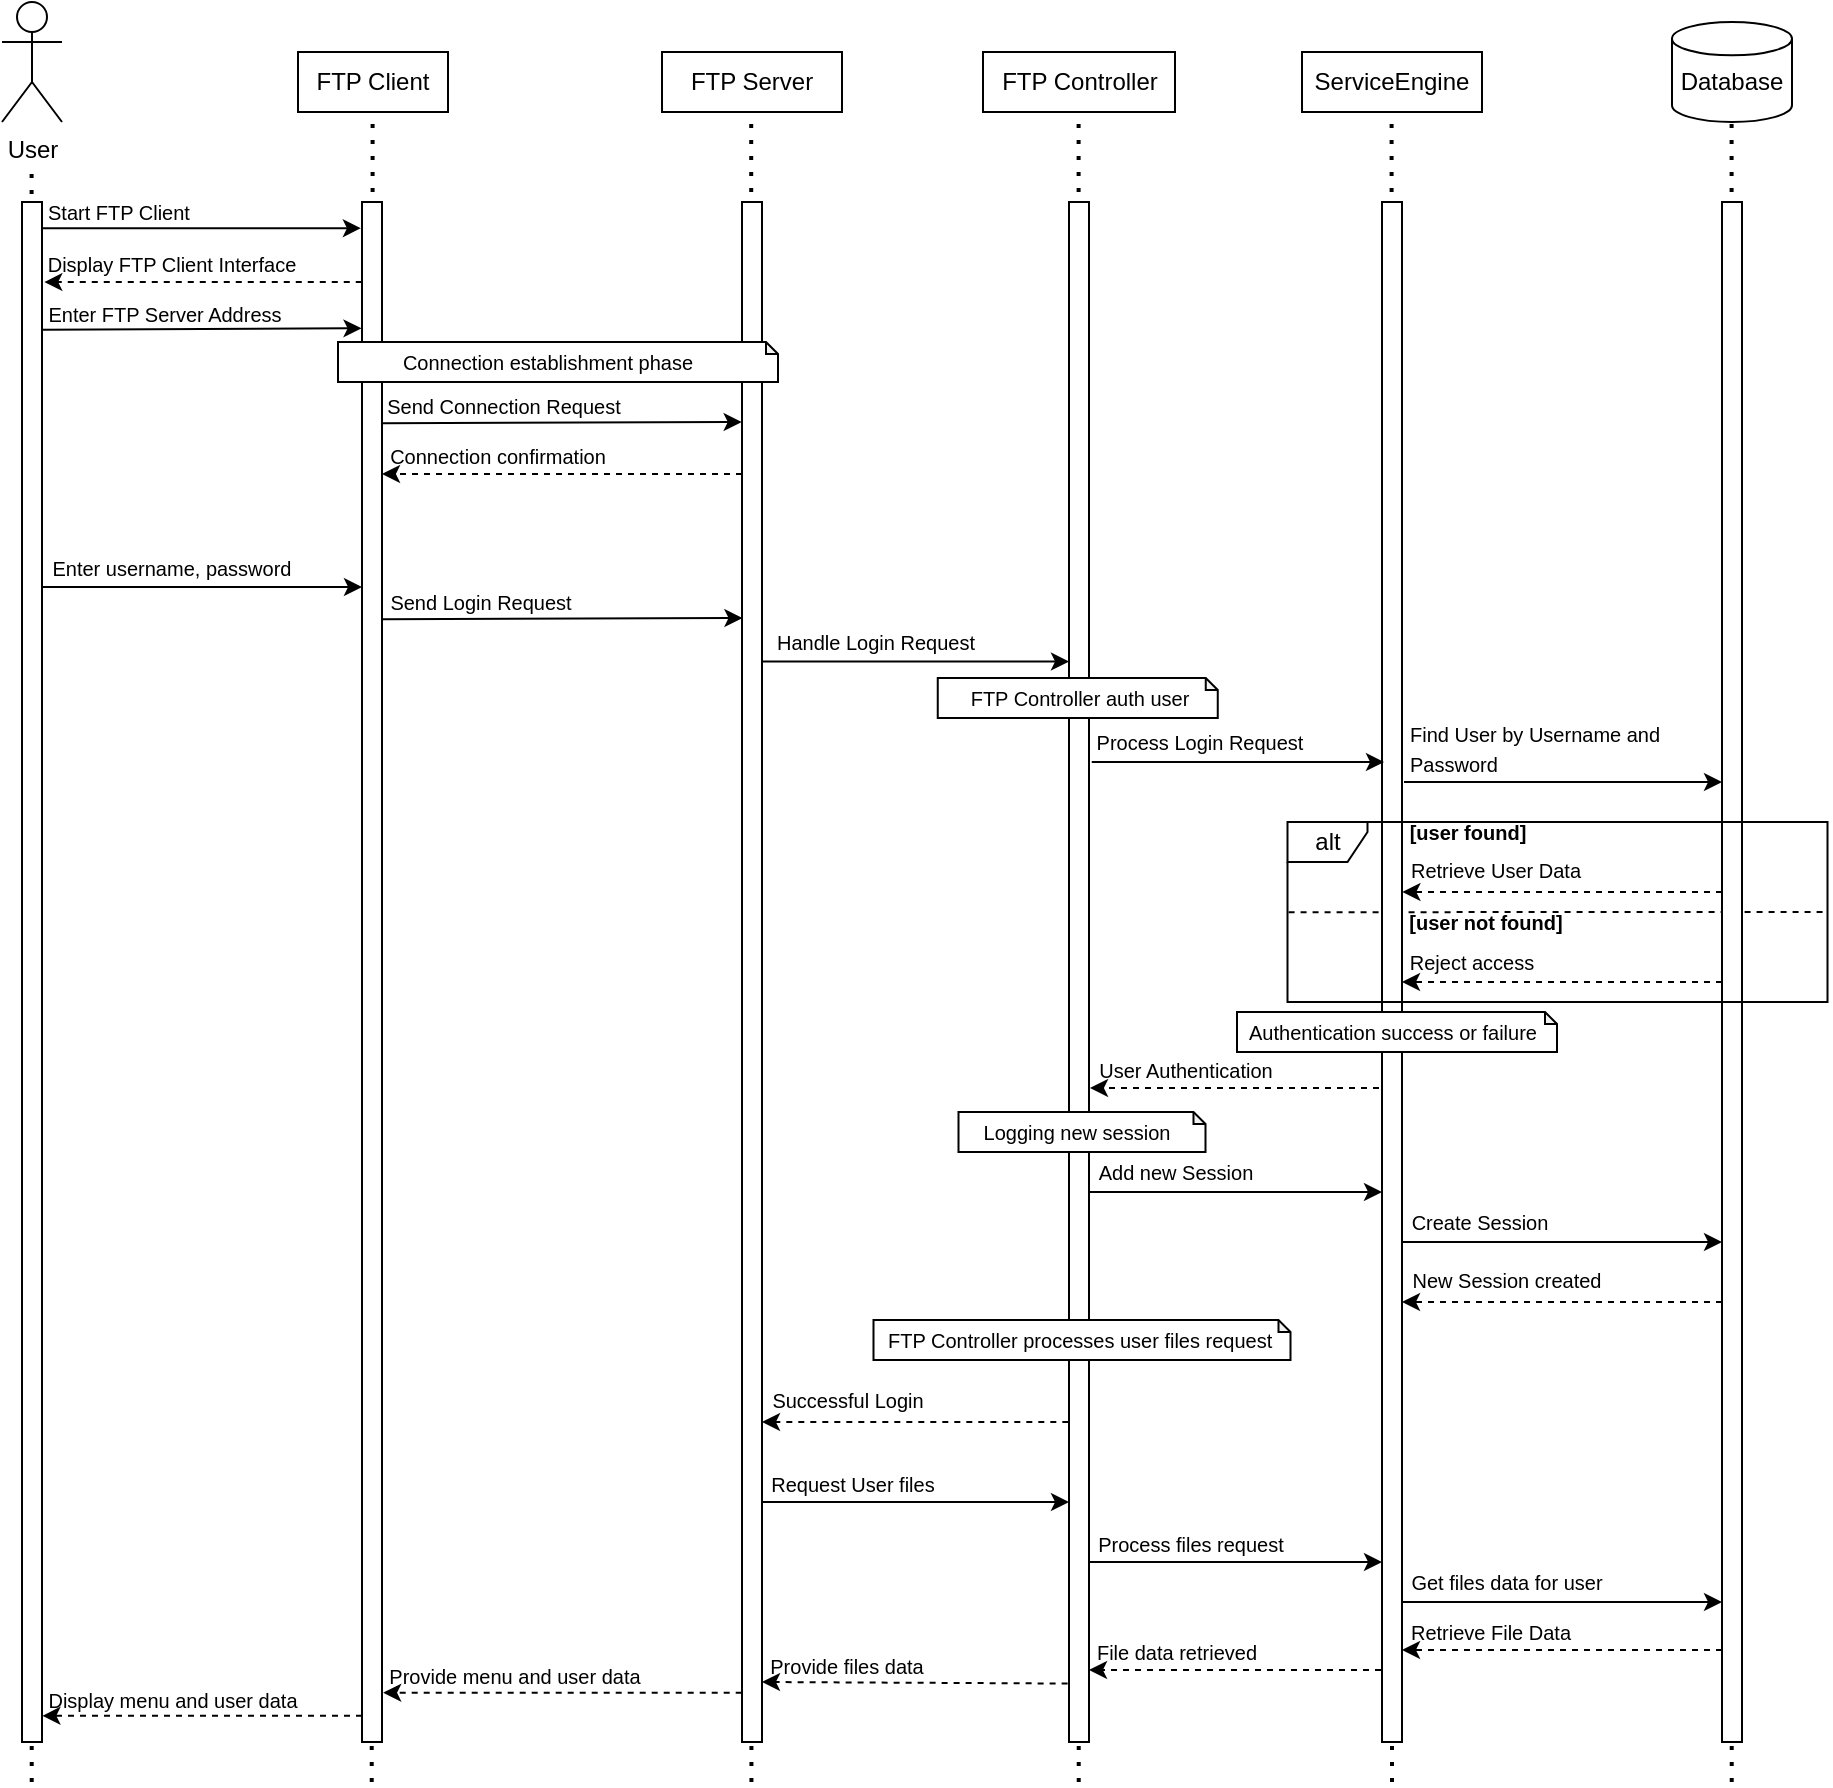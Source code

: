 <mxfile version="24.8.4">
  <diagram name="Сторінка-1" id="EHOrJvjLMRzK50lmoaZ_">
    <mxGraphModel dx="2046" dy="1054" grid="1" gridSize="10" guides="1" tooltips="1" connect="1" arrows="1" fold="1" page="1" pageScale="1" pageWidth="1169" pageHeight="1654" math="0" shadow="0">
      <root>
        <mxCell id="0" />
        <mxCell id="1" parent="0" />
        <mxCell id="_hDlO5acoqLrmTqEBLsP-71" value="" style="endArrow=none;dashed=1;html=1;dashPattern=1 3;strokeWidth=2;rounded=0;" parent="1" edge="1">
          <mxGeometry width="50" height="50" relative="1" as="geometry">
            <mxPoint x="234.8" y="120" as="sourcePoint" />
            <mxPoint x="234.8" y="80" as="targetPoint" />
          </mxGeometry>
        </mxCell>
        <mxCell id="5lGT_C94pFLsxoCqDlY4-63" value="" style="endArrow=none;dashed=1;html=1;rounded=0;entryX=1;entryY=0.5;entryDx=0;entryDy=0;entryPerimeter=0;exitX=0.002;exitY=0.501;exitDx=0;exitDy=0;exitPerimeter=0;" parent="1" source="5lGT_C94pFLsxoCqDlY4-61" target="5lGT_C94pFLsxoCqDlY4-61" edge="1">
          <mxGeometry width="50" height="50" relative="1" as="geometry">
            <mxPoint x="970" y="610" as="sourcePoint" />
            <mxPoint x="1020" y="560" as="targetPoint" />
          </mxGeometry>
        </mxCell>
        <mxCell id="5lGT_C94pFLsxoCqDlY4-1" value="User" style="shape=umlActor;verticalLabelPosition=bottom;verticalAlign=top;html=1;outlineConnect=0;" parent="1" vertex="1">
          <mxGeometry x="220" width="30" height="60" as="geometry" />
        </mxCell>
        <mxCell id="5lGT_C94pFLsxoCqDlY4-2" value="" style="rounded=0;whiteSpace=wrap;html=1;" parent="1" vertex="1">
          <mxGeometry x="400" y="100" width="10" height="770" as="geometry" />
        </mxCell>
        <mxCell id="5lGT_C94pFLsxoCqDlY4-3" value="" style="endArrow=none;dashed=1;html=1;dashPattern=1 3;strokeWidth=2;rounded=0;" parent="1" edge="1">
          <mxGeometry width="50" height="50" relative="1" as="geometry">
            <mxPoint x="404.86" y="890" as="sourcePoint" />
            <mxPoint x="404.86" y="870" as="targetPoint" />
          </mxGeometry>
        </mxCell>
        <mxCell id="5lGT_C94pFLsxoCqDlY4-4" value="" style="endArrow=none;dashed=1;html=1;dashPattern=1 3;strokeWidth=2;rounded=0;" parent="1" edge="1">
          <mxGeometry width="50" height="50" relative="1" as="geometry">
            <mxPoint x="405.3" y="95" as="sourcePoint" />
            <mxPoint x="405.3" y="55" as="targetPoint" />
          </mxGeometry>
        </mxCell>
        <mxCell id="5lGT_C94pFLsxoCqDlY4-5" value="" style="rounded=0;whiteSpace=wrap;html=1;" parent="1" vertex="1">
          <mxGeometry x="590" y="100" width="10" height="770" as="geometry" />
        </mxCell>
        <mxCell id="5lGT_C94pFLsxoCqDlY4-6" value="" style="endArrow=none;dashed=1;html=1;dashPattern=1 3;strokeWidth=2;rounded=0;" parent="1" edge="1">
          <mxGeometry width="50" height="50" relative="1" as="geometry">
            <mxPoint x="594.72" y="890" as="sourcePoint" />
            <mxPoint x="594.72" y="870" as="targetPoint" />
          </mxGeometry>
        </mxCell>
        <mxCell id="5lGT_C94pFLsxoCqDlY4-7" value="" style="endArrow=none;dashed=1;html=1;dashPattern=1 3;strokeWidth=2;rounded=0;" parent="1" edge="1">
          <mxGeometry width="50" height="50" relative="1" as="geometry">
            <mxPoint x="594.6" y="95" as="sourcePoint" />
            <mxPoint x="594.6" y="55" as="targetPoint" />
          </mxGeometry>
        </mxCell>
        <mxCell id="5lGT_C94pFLsxoCqDlY4-29" value="" style="rounded=0;whiteSpace=wrap;html=1;" parent="1" vertex="1">
          <mxGeometry x="1080" y="100" width="10" height="770" as="geometry" />
        </mxCell>
        <mxCell id="5lGT_C94pFLsxoCqDlY4-30" value="" style="endArrow=none;dashed=1;html=1;dashPattern=1 3;strokeWidth=2;rounded=0;" parent="1" edge="1">
          <mxGeometry width="50" height="50" relative="1" as="geometry">
            <mxPoint x="1084.86" y="890" as="sourcePoint" />
            <mxPoint x="1084.86" y="870" as="targetPoint" />
          </mxGeometry>
        </mxCell>
        <mxCell id="5lGT_C94pFLsxoCqDlY4-32" value="" style="rounded=0;whiteSpace=wrap;html=1;" parent="1" vertex="1">
          <mxGeometry x="910" y="100" width="10" height="770" as="geometry" />
        </mxCell>
        <mxCell id="5lGT_C94pFLsxoCqDlY4-33" value="" style="endArrow=none;dashed=1;html=1;dashPattern=1 3;strokeWidth=2;rounded=0;" parent="1" edge="1">
          <mxGeometry width="50" height="50" relative="1" as="geometry">
            <mxPoint x="915" y="890" as="sourcePoint" />
            <mxPoint x="915" y="870" as="targetPoint" />
          </mxGeometry>
        </mxCell>
        <mxCell id="5lGT_C94pFLsxoCqDlY4-34" value="" style="endArrow=none;dashed=1;html=1;dashPattern=1 3;strokeWidth=2;rounded=0;" parent="1" edge="1">
          <mxGeometry width="50" height="50" relative="1" as="geometry">
            <mxPoint x="1084.8" y="95" as="sourcePoint" />
            <mxPoint x="1084.8" y="55" as="targetPoint" />
          </mxGeometry>
        </mxCell>
        <mxCell id="5lGT_C94pFLsxoCqDlY4-35" value="" style="rounded=0;whiteSpace=wrap;html=1;" parent="1" vertex="1">
          <mxGeometry x="753.5" y="100" width="10" height="770" as="geometry" />
        </mxCell>
        <mxCell id="5lGT_C94pFLsxoCqDlY4-36" value="" style="endArrow=none;dashed=1;html=1;dashPattern=1 3;strokeWidth=2;rounded=0;" parent="1" edge="1">
          <mxGeometry width="50" height="50" relative="1" as="geometry">
            <mxPoint x="758.36" y="890" as="sourcePoint" />
            <mxPoint x="758.36" y="870" as="targetPoint" />
          </mxGeometry>
        </mxCell>
        <mxCell id="5lGT_C94pFLsxoCqDlY4-37" value="" style="endArrow=none;dashed=1;html=1;dashPattern=1 3;strokeWidth=2;rounded=0;" parent="1" edge="1">
          <mxGeometry width="50" height="50" relative="1" as="geometry">
            <mxPoint x="914.8" y="95" as="sourcePoint" />
            <mxPoint x="914.8" y="55" as="targetPoint" />
          </mxGeometry>
        </mxCell>
        <mxCell id="5lGT_C94pFLsxoCqDlY4-38" value="FTP Server" style="text;html=1;align=center;verticalAlign=middle;whiteSpace=wrap;rounded=0;strokeColor=default;" parent="1" vertex="1">
          <mxGeometry x="550" y="25" width="90" height="30" as="geometry" />
        </mxCell>
        <mxCell id="5lGT_C94pFLsxoCqDlY4-40" value="" style="endArrow=classic;html=1;rounded=0;entryX=0;entryY=0.014;entryDx=0;entryDy=0;entryPerimeter=0;exitX=1.016;exitY=0.015;exitDx=0;exitDy=0;exitPerimeter=0;" parent="1" edge="1">
          <mxGeometry width="50" height="50" relative="1" as="geometry">
            <mxPoint x="410.0" y="210.6" as="sourcePoint" />
            <mxPoint x="589.84" y="210" as="targetPoint" />
          </mxGeometry>
        </mxCell>
        <mxCell id="5lGT_C94pFLsxoCqDlY4-41" value="&lt;span style=&quot;font-size: 10px;&quot;&gt;Send Connection Request&lt;/span&gt;" style="text;html=1;align=center;verticalAlign=middle;whiteSpace=wrap;rounded=0;" parent="1" vertex="1">
          <mxGeometry x="406" y="192" width="130" height="20" as="geometry" />
        </mxCell>
        <mxCell id="5lGT_C94pFLsxoCqDlY4-44" value="" style="endArrow=classic;html=1;rounded=0;entryX=0;entryY=0.097;entryDx=0;entryDy=0;entryPerimeter=0;exitX=0.978;exitY=0.098;exitDx=0;exitDy=0;exitPerimeter=0;" parent="1" edge="1">
          <mxGeometry width="50" height="50" relative="1" as="geometry">
            <mxPoint x="410" y="308.6" as="sourcePoint" />
            <mxPoint x="590.22" y="308.0" as="targetPoint" />
          </mxGeometry>
        </mxCell>
        <mxCell id="5lGT_C94pFLsxoCqDlY4-45" value="&lt;span style=&quot;font-size: 10px;&quot;&gt;Send Login Request&lt;/span&gt;" style="text;html=1;align=center;verticalAlign=middle;whiteSpace=wrap;rounded=0;" parent="1" vertex="1">
          <mxGeometry x="397" y="295" width="125" height="10" as="geometry" />
        </mxCell>
        <mxCell id="5lGT_C94pFLsxoCqDlY4-46" value="" style="endArrow=classic;html=1;rounded=0;entryX=1.058;entryY=0.968;entryDx=0;entryDy=0;entryPerimeter=0;exitX=-0.015;exitY=0.968;exitDx=0;exitDy=0;exitPerimeter=0;dashed=1;" parent="1" source="5lGT_C94pFLsxoCqDlY4-5" target="5lGT_C94pFLsxoCqDlY4-2" edge="1">
          <mxGeometry width="50" height="50" relative="1" as="geometry">
            <mxPoint x="590" y="770" as="sourcePoint" />
            <mxPoint x="650" y="820" as="targetPoint" />
          </mxGeometry>
        </mxCell>
        <mxCell id="5lGT_C94pFLsxoCqDlY4-47" value="&lt;font style=&quot;font-size: 10px;&quot;&gt;Provide menu and user data&lt;/font&gt;" style="text;html=1;align=center;verticalAlign=middle;whiteSpace=wrap;rounded=0;" parent="1" vertex="1">
          <mxGeometry x="403" y="822" width="147" height="30" as="geometry" />
        </mxCell>
        <mxCell id="5lGT_C94pFLsxoCqDlY4-48" value="" style="endArrow=none;dashed=1;html=1;dashPattern=1 3;strokeWidth=2;rounded=0;" parent="1" edge="1">
          <mxGeometry width="50" height="50" relative="1" as="geometry">
            <mxPoint x="758.3" y="95" as="sourcePoint" />
            <mxPoint x="758.3" y="55" as="targetPoint" />
          </mxGeometry>
        </mxCell>
        <mxCell id="5lGT_C94pFLsxoCqDlY4-49" value="FTP Controller" style="text;html=1;align=center;verticalAlign=middle;whiteSpace=wrap;rounded=0;strokeColor=default;" parent="1" vertex="1">
          <mxGeometry x="710.5" y="25" width="96" height="30" as="geometry" />
        </mxCell>
        <mxCell id="5lGT_C94pFLsxoCqDlY4-50" value="" style="endArrow=classic;html=1;rounded=0;entryX=-0.005;entryY=0.133;entryDx=0;entryDy=0;entryPerimeter=0;exitX=1.026;exitY=0.133;exitDx=0;exitDy=0;exitPerimeter=0;" parent="1" edge="1">
          <mxGeometry width="50" height="50" relative="1" as="geometry">
            <mxPoint x="600.5" y="329.76" as="sourcePoint" />
            <mxPoint x="753.5" y="329.76" as="targetPoint" />
          </mxGeometry>
        </mxCell>
        <mxCell id="5lGT_C94pFLsxoCqDlY4-51" value="&lt;font style=&quot;font-size: 10px;&quot;&gt;Handle Login Request&lt;/font&gt;" style="text;html=1;align=center;verticalAlign=middle;whiteSpace=wrap;rounded=0;" parent="1" vertex="1">
          <mxGeometry x="597" y="305" width="120" height="30" as="geometry" />
        </mxCell>
        <mxCell id="5lGT_C94pFLsxoCqDlY4-52" value="" style="endArrow=classic;html=1;rounded=0;entryX=1.033;entryY=0.799;entryDx=0;entryDy=0;entryPerimeter=0;exitX=-0.001;exitY=0.799;exitDx=0;exitDy=0;exitPerimeter=0;dashed=1;" parent="1" edge="1">
          <mxGeometry width="50" height="50" relative="1" as="geometry">
            <mxPoint x="753.16" y="710.0" as="sourcePoint" />
            <mxPoint x="600.0" y="710.0" as="targetPoint" />
          </mxGeometry>
        </mxCell>
        <mxCell id="5lGT_C94pFLsxoCqDlY4-53" value="" style="endArrow=classic;html=1;rounded=0;entryX=-0.034;entryY=0.866;entryDx=0;entryDy=0;entryPerimeter=0;exitX=-0.001;exitY=0.799;exitDx=0;exitDy=0;exitPerimeter=0;" parent="1" edge="1">
          <mxGeometry width="50" height="50" relative="1" as="geometry">
            <mxPoint x="600.5" y="750" as="sourcePoint" />
            <mxPoint x="753.5" y="750" as="targetPoint" />
          </mxGeometry>
        </mxCell>
        <mxCell id="5lGT_C94pFLsxoCqDlY4-54" value="" style="endArrow=classic;html=1;rounded=0;entryX=1.021;entryY=0.951;entryDx=0;entryDy=0;entryPerimeter=0;exitX=-0.048;exitY=0.952;exitDx=0;exitDy=0;exitPerimeter=0;dashed=1;" parent="1" edge="1">
          <mxGeometry width="50" height="50" relative="1" as="geometry">
            <mxPoint x="752.81" y="840.77" as="sourcePoint" />
            <mxPoint x="600" y="840" as="targetPoint" />
          </mxGeometry>
        </mxCell>
        <mxCell id="5lGT_C94pFLsxoCqDlY4-55" value="&lt;span style=&quot;font-size: 10px;&quot;&gt;Successful Login&lt;/span&gt;" style="text;html=1;align=center;verticalAlign=middle;whiteSpace=wrap;rounded=0;" parent="1" vertex="1">
          <mxGeometry x="577.5" y="684" width="130" height="30" as="geometry" />
        </mxCell>
        <mxCell id="5lGT_C94pFLsxoCqDlY4-56" value="&lt;font style=&quot;font-size: 10px;&quot;&gt;Request User files&lt;/font&gt;" style="text;html=1;align=center;verticalAlign=middle;whiteSpace=wrap;rounded=0;" parent="1" vertex="1">
          <mxGeometry x="574" y="726" width="143" height="30" as="geometry" />
        </mxCell>
        <mxCell id="5lGT_C94pFLsxoCqDlY4-57" value="&lt;font style=&quot;font-size: 10px;&quot;&gt;Provide files data&lt;/font&gt;" style="text;html=1;align=center;verticalAlign=middle;whiteSpace=wrap;rounded=0;" parent="1" vertex="1">
          <mxGeometry x="583" y="817" width="119" height="30" as="geometry" />
        </mxCell>
        <mxCell id="5lGT_C94pFLsxoCqDlY4-58" value="ServiceEngine" style="text;html=1;align=center;verticalAlign=middle;whiteSpace=wrap;rounded=0;strokeColor=default;" parent="1" vertex="1">
          <mxGeometry x="870" y="25" width="90" height="30" as="geometry" />
        </mxCell>
        <mxCell id="5lGT_C94pFLsxoCqDlY4-59" value="" style="endArrow=classic;html=1;rounded=0;exitX=1.026;exitY=0.133;exitDx=0;exitDy=0;exitPerimeter=0;" parent="1" edge="1">
          <mxGeometry width="50" height="50" relative="1" as="geometry">
            <mxPoint x="764.87" y="380" as="sourcePoint" />
            <mxPoint x="911" y="380" as="targetPoint" />
          </mxGeometry>
        </mxCell>
        <mxCell id="5lGT_C94pFLsxoCqDlY4-60" value="&lt;font style=&quot;font-size: 10px;&quot;&gt;Process Login Request&lt;/font&gt;" style="text;html=1;align=center;verticalAlign=middle;whiteSpace=wrap;rounded=0;" parent="1" vertex="1">
          <mxGeometry x="749" y="355" width="140" height="30" as="geometry" />
        </mxCell>
        <mxCell id="5lGT_C94pFLsxoCqDlY4-61" value="alt" style="shape=umlFrame;whiteSpace=wrap;html=1;pointerEvents=0;fillColor=none;width=40;height=20;" parent="1" vertex="1">
          <mxGeometry x="862.75" y="410" width="270" height="90" as="geometry" />
        </mxCell>
        <mxCell id="5lGT_C94pFLsxoCqDlY4-64" value="" style="endArrow=classic;html=1;rounded=0;exitX=-0.019;exitY=0.367;exitDx=0;exitDy=0;exitPerimeter=0;dashed=1;" parent="1" edge="1">
          <mxGeometry width="50" height="50" relative="1" as="geometry">
            <mxPoint x="1080" y="445" as="sourcePoint" />
            <mxPoint x="920.19" y="445" as="targetPoint" />
          </mxGeometry>
        </mxCell>
        <mxCell id="5lGT_C94pFLsxoCqDlY4-65" value="" style="endArrow=classic;html=1;rounded=0;exitX=-0.019;exitY=0.367;exitDx=0;exitDy=0;exitPerimeter=0;dashed=1;" parent="1" edge="1">
          <mxGeometry width="50" height="50" relative="1" as="geometry">
            <mxPoint x="1080" y="490" as="sourcePoint" />
            <mxPoint x="920" y="490" as="targetPoint" />
          </mxGeometry>
        </mxCell>
        <mxCell id="5lGT_C94pFLsxoCqDlY4-66" value="&lt;font style=&quot;font-size: 10px;&quot;&gt;&lt;b&gt;[user found]&lt;/b&gt;&lt;/font&gt;" style="text;html=1;align=center;verticalAlign=middle;whiteSpace=wrap;rounded=0;" parent="1" vertex="1">
          <mxGeometry x="918" y="400" width="70" height="30" as="geometry" />
        </mxCell>
        <mxCell id="5lGT_C94pFLsxoCqDlY4-67" value="&lt;font style=&quot;font-size: 10px;&quot;&gt;&lt;b&gt;[user not found]&lt;/b&gt;&lt;/font&gt;" style="text;html=1;align=center;verticalAlign=middle;whiteSpace=wrap;rounded=0;" parent="1" vertex="1">
          <mxGeometry x="917" y="445" width="90" height="30" as="geometry" />
        </mxCell>
        <mxCell id="5lGT_C94pFLsxoCqDlY4-68" value="&lt;font style=&quot;font-size: 10px;&quot;&gt;Retrieve User Data&lt;/font&gt;" style="text;html=1;align=center;verticalAlign=middle;whiteSpace=wrap;rounded=0;" parent="1" vertex="1">
          <mxGeometry x="912" y="419" width="110" height="30" as="geometry" />
        </mxCell>
        <mxCell id="5lGT_C94pFLsxoCqDlY4-69" value="&lt;span style=&quot;font-size: 10px;&quot;&gt;Reject access&lt;/span&gt;" style="text;html=1;align=center;verticalAlign=middle;whiteSpace=wrap;rounded=0;" parent="1" vertex="1">
          <mxGeometry x="900" y="465" width="110" height="30" as="geometry" />
        </mxCell>
        <mxCell id="5lGT_C94pFLsxoCqDlY4-70" value="" style="endArrow=classic;html=1;rounded=0;entryX=-0.037;entryY=0.2;entryDx=0;entryDy=0;entryPerimeter=0;exitX=0.026;exitY=0.533;exitDx=0;exitDy=0;exitPerimeter=0;dashed=1;" parent="1" edge="1">
          <mxGeometry width="50" height="50" relative="1" as="geometry">
            <mxPoint x="908.5" y="543" as="sourcePoint" />
            <mxPoint x="764" y="543" as="targetPoint" />
          </mxGeometry>
        </mxCell>
        <mxCell id="5lGT_C94pFLsxoCqDlY4-71" value="&lt;font style=&quot;font-size: 10px;&quot;&gt;User Authentication&lt;/font&gt;" style="text;html=1;align=center;verticalAlign=middle;whiteSpace=wrap;rounded=0;" parent="1" vertex="1">
          <mxGeometry x="749" y="519" width="126" height="30" as="geometry" />
        </mxCell>
        <mxCell id="5lGT_C94pFLsxoCqDlY4-72" value="" style="endArrow=classic;html=1;rounded=0;entryX=-0.037;entryY=0.2;entryDx=0;entryDy=0;entryPerimeter=0;exitX=1.026;exitY=0.133;exitDx=0;exitDy=0;exitPerimeter=0;" parent="1" edge="1">
          <mxGeometry width="50" height="50" relative="1" as="geometry">
            <mxPoint x="763.5" y="595" as="sourcePoint" />
            <mxPoint x="910" y="595" as="targetPoint" />
          </mxGeometry>
        </mxCell>
        <mxCell id="5lGT_C94pFLsxoCqDlY4-73" value="&lt;font style=&quot;font-size: 10px;&quot;&gt;Add new Session&lt;/font&gt;" style="text;html=1;align=center;verticalAlign=middle;whiteSpace=wrap;rounded=0;" parent="1" vertex="1">
          <mxGeometry x="757.25" y="570" width="100" height="30" as="geometry" />
        </mxCell>
        <mxCell id="5lGT_C94pFLsxoCqDlY4-77" value="" style="endArrow=classic;html=1;rounded=0;entryX=-0.037;entryY=0.2;entryDx=0;entryDy=0;entryPerimeter=0;exitX=1.026;exitY=0.133;exitDx=0;exitDy=0;exitPerimeter=0;" parent="1" edge="1">
          <mxGeometry width="50" height="50" relative="1" as="geometry">
            <mxPoint x="921" y="390" as="sourcePoint" />
            <mxPoint x="1080" y="390" as="targetPoint" />
          </mxGeometry>
        </mxCell>
        <mxCell id="5lGT_C94pFLsxoCqDlY4-78" value="&lt;span style=&quot;font-size: 10px;&quot;&gt;Find User by Username and Password&lt;/span&gt;" style="text;html=1;align=left;verticalAlign=middle;whiteSpace=wrap;rounded=0;" parent="1" vertex="1">
          <mxGeometry x="922" y="358" width="173" height="30" as="geometry" />
        </mxCell>
        <mxCell id="5lGT_C94pFLsxoCqDlY4-79" value="" style="endArrow=classic;html=1;rounded=0;entryX=-0.037;entryY=0.2;entryDx=0;entryDy=0;entryPerimeter=0;exitX=1.026;exitY=0.133;exitDx=0;exitDy=0;exitPerimeter=0;" parent="1" edge="1">
          <mxGeometry width="50" height="50" relative="1" as="geometry">
            <mxPoint x="920" y="620" as="sourcePoint" />
            <mxPoint x="1080" y="620" as="targetPoint" />
          </mxGeometry>
        </mxCell>
        <mxCell id="5lGT_C94pFLsxoCqDlY4-80" value="&lt;font style=&quot;font-size: 10px;&quot;&gt;Create Session&lt;/font&gt;" style="text;html=1;align=center;verticalAlign=middle;whiteSpace=wrap;rounded=0;" parent="1" vertex="1">
          <mxGeometry x="904" y="595" width="110" height="30" as="geometry" />
        </mxCell>
        <mxCell id="5lGT_C94pFLsxoCqDlY4-81" value="" style="endArrow=classic;html=1;rounded=0;entryX=-0.037;entryY=0.2;entryDx=0;entryDy=0;entryPerimeter=0;exitX=1.026;exitY=0.133;exitDx=0;exitDy=0;exitPerimeter=0;dashed=1;" parent="1" edge="1">
          <mxGeometry width="50" height="50" relative="1" as="geometry">
            <mxPoint x="1080" y="650" as="sourcePoint" />
            <mxPoint x="920" y="650" as="targetPoint" />
          </mxGeometry>
        </mxCell>
        <mxCell id="5lGT_C94pFLsxoCqDlY4-82" value="&lt;font style=&quot;font-size: 10px;&quot;&gt;New Session created&lt;/font&gt;" style="text;html=1;align=center;verticalAlign=middle;whiteSpace=wrap;rounded=0;" parent="1" vertex="1">
          <mxGeometry x="911" y="624" width="123" height="30" as="geometry" />
        </mxCell>
        <mxCell id="5lGT_C94pFLsxoCqDlY4-83" value="" style="endArrow=classic;html=1;rounded=0;entryX=-0.037;entryY=0.2;entryDx=0;entryDy=0;entryPerimeter=0;exitX=1.026;exitY=0.133;exitDx=0;exitDy=0;exitPerimeter=0;" parent="1" edge="1">
          <mxGeometry width="50" height="50" relative="1" as="geometry">
            <mxPoint x="764" y="780" as="sourcePoint" />
            <mxPoint x="910" y="780" as="targetPoint" />
          </mxGeometry>
        </mxCell>
        <mxCell id="5lGT_C94pFLsxoCqDlY4-84" value="&lt;font style=&quot;font-size: 10px;&quot;&gt;Process files request&lt;/font&gt;" style="text;html=1;align=center;verticalAlign=middle;whiteSpace=wrap;rounded=0;" parent="1" vertex="1">
          <mxGeometry x="749" y="756" width="131" height="30" as="geometry" />
        </mxCell>
        <mxCell id="5lGT_C94pFLsxoCqDlY4-85" value="" style="strokeWidth=1;html=1;shape=mxgraph.flowchart.database;whiteSpace=wrap;" parent="1" vertex="1">
          <mxGeometry x="1055" y="10" width="60" height="50" as="geometry" />
        </mxCell>
        <mxCell id="5lGT_C94pFLsxoCqDlY4-86" value="Database" style="text;html=1;align=center;verticalAlign=middle;whiteSpace=wrap;rounded=0;" parent="1" vertex="1">
          <mxGeometry x="1055" y="25" width="60" height="30" as="geometry" />
        </mxCell>
        <mxCell id="5lGT_C94pFLsxoCqDlY4-87" value="" style="endArrow=classic;html=1;rounded=0;entryX=-0.037;entryY=0.2;entryDx=0;entryDy=0;entryPerimeter=0;exitX=1.026;exitY=0.133;exitDx=0;exitDy=0;exitPerimeter=0;" parent="1" edge="1">
          <mxGeometry width="50" height="50" relative="1" as="geometry">
            <mxPoint x="920" y="800" as="sourcePoint" />
            <mxPoint x="1080" y="800" as="targetPoint" />
          </mxGeometry>
        </mxCell>
        <mxCell id="5lGT_C94pFLsxoCqDlY4-88" value="&lt;font style=&quot;font-size: 10px;&quot;&gt;Get files data for user&lt;/font&gt;" style="text;html=1;align=center;verticalAlign=middle;whiteSpace=wrap;rounded=0;" parent="1" vertex="1">
          <mxGeometry x="920" y="775" width="105" height="30" as="geometry" />
        </mxCell>
        <mxCell id="5lGT_C94pFLsxoCqDlY4-89" value="" style="endArrow=classic;html=1;rounded=0;entryX=-0.037;entryY=0.2;entryDx=0;entryDy=0;entryPerimeter=0;exitX=1.026;exitY=0.133;exitDx=0;exitDy=0;exitPerimeter=0;dashed=1;" parent="1" edge="1">
          <mxGeometry width="50" height="50" relative="1" as="geometry">
            <mxPoint x="1080" y="824" as="sourcePoint" />
            <mxPoint x="920" y="824" as="targetPoint" />
          </mxGeometry>
        </mxCell>
        <mxCell id="5lGT_C94pFLsxoCqDlY4-90" value="&lt;font style=&quot;font-size: 10px;&quot;&gt;Retrieve File Data&lt;/font&gt;" style="text;html=1;align=center;verticalAlign=middle;whiteSpace=wrap;rounded=0;" parent="1" vertex="1">
          <mxGeometry x="913" y="800" width="103" height="30" as="geometry" />
        </mxCell>
        <mxCell id="5lGT_C94pFLsxoCqDlY4-91" value="" style="endArrow=classic;html=1;rounded=0;entryX=-0.037;entryY=0.2;entryDx=0;entryDy=0;entryPerimeter=0;exitX=1.026;exitY=0.133;exitDx=0;exitDy=0;exitPerimeter=0;dashed=1;" parent="1" edge="1">
          <mxGeometry width="50" height="50" relative="1" as="geometry">
            <mxPoint x="909.5" y="834" as="sourcePoint" />
            <mxPoint x="763.5" y="834" as="targetPoint" />
          </mxGeometry>
        </mxCell>
        <mxCell id="5lGT_C94pFLsxoCqDlY4-92" value="&lt;font style=&quot;font-size: 10px;&quot;&gt;File data retrieved&lt;/font&gt;" style="text;html=1;align=center;verticalAlign=middle;whiteSpace=wrap;rounded=0;" parent="1" vertex="1">
          <mxGeometry x="751.75" y="810" width="111" height="30" as="geometry" />
        </mxCell>
        <mxCell id="_hDlO5acoqLrmTqEBLsP-68" value="FTP Client" style="text;html=1;align=center;verticalAlign=middle;whiteSpace=wrap;rounded=0;strokeColor=default;" parent="1" vertex="1">
          <mxGeometry x="368" y="25" width="75" height="30" as="geometry" />
        </mxCell>
        <mxCell id="_hDlO5acoqLrmTqEBLsP-69" value="" style="rounded=0;whiteSpace=wrap;html=1;" parent="1" vertex="1">
          <mxGeometry x="230" y="100" width="10" height="770" as="geometry" />
        </mxCell>
        <mxCell id="_hDlO5acoqLrmTqEBLsP-70" value="" style="endArrow=none;dashed=1;html=1;dashPattern=1 3;strokeWidth=2;rounded=0;" parent="1" edge="1">
          <mxGeometry width="50" height="50" relative="1" as="geometry">
            <mxPoint x="234.86" y="890" as="sourcePoint" />
            <mxPoint x="234.86" y="870" as="targetPoint" />
          </mxGeometry>
        </mxCell>
        <mxCell id="_hDlO5acoqLrmTqEBLsP-72" value="" style="endArrow=classic;html=1;rounded=0;entryX=1.039;entryY=0.057;entryDx=0;entryDy=0;entryPerimeter=0;exitX=-0.009;exitY=0.057;exitDx=0;exitDy=0;exitPerimeter=0;dashed=1;" parent="1" edge="1">
          <mxGeometry width="50" height="50" relative="1" as="geometry">
            <mxPoint x="590" y="236" as="sourcePoint" />
            <mxPoint x="410" y="236" as="targetPoint" />
          </mxGeometry>
        </mxCell>
        <mxCell id="_hDlO5acoqLrmTqEBLsP-73" value="&lt;font style=&quot;font-size: 10px;&quot;&gt;Connection confirmation&lt;/font&gt;" style="text;html=1;align=center;verticalAlign=middle;whiteSpace=wrap;rounded=0;" parent="1" vertex="1">
          <mxGeometry x="388" y="212" width="160" height="30" as="geometry" />
        </mxCell>
        <mxCell id="_hDlO5acoqLrmTqEBLsP-74" value="" style="endArrow=classic;html=1;rounded=0;entryX=0;entryY=0.25;entryDx=0;entryDy=0;exitX=1;exitY=0.25;exitDx=0;exitDy=0;" parent="1" source="_hDlO5acoqLrmTqEBLsP-69" target="5lGT_C94pFLsxoCqDlY4-2" edge="1">
          <mxGeometry width="50" height="50" relative="1" as="geometry">
            <mxPoint x="260" y="380" as="sourcePoint" />
            <mxPoint x="310" y="330" as="targetPoint" />
          </mxGeometry>
        </mxCell>
        <mxCell id="_hDlO5acoqLrmTqEBLsP-75" value="&lt;font style=&quot;font-size: 10px;&quot;&gt;Enter username, password&lt;/font&gt;" style="text;html=1;align=center;verticalAlign=middle;whiteSpace=wrap;rounded=0;" parent="1" vertex="1">
          <mxGeometry x="230" y="268" width="150" height="30" as="geometry" />
        </mxCell>
        <mxCell id="_hDlO5acoqLrmTqEBLsP-76" value="" style="endArrow=classic;html=1;rounded=0;entryX=-0.055;entryY=0.017;entryDx=0;entryDy=0;entryPerimeter=0;exitX=1.024;exitY=0.017;exitDx=0;exitDy=0;exitPerimeter=0;" parent="1" source="_hDlO5acoqLrmTqEBLsP-69" target="5lGT_C94pFLsxoCqDlY4-2" edge="1">
          <mxGeometry width="50" height="50" relative="1" as="geometry">
            <mxPoint x="250" y="310" as="sourcePoint" />
            <mxPoint x="300" y="260" as="targetPoint" />
          </mxGeometry>
        </mxCell>
        <mxCell id="_hDlO5acoqLrmTqEBLsP-78" value="&lt;font style=&quot;font-size: 10px;&quot;&gt;Start FTP Client&lt;/font&gt;" style="text;strokeColor=none;fillColor=none;align=left;verticalAlign=middle;spacingLeft=4;spacingRight=4;overflow=hidden;points=[[0,0.5],[1,0.5]];portConstraint=eastwest;rotatable=0;whiteSpace=wrap;html=1;" parent="1" vertex="1">
          <mxGeometry x="237" y="90" width="140" height="30" as="geometry" />
        </mxCell>
        <mxCell id="_hDlO5acoqLrmTqEBLsP-79" value="" style="endArrow=classic;html=1;rounded=0;entryX=1.115;entryY=0.052;entryDx=0;entryDy=0;entryPerimeter=0;dashed=1;exitX=-0.011;exitY=0.052;exitDx=0;exitDy=0;exitPerimeter=0;" parent="1" target="_hDlO5acoqLrmTqEBLsP-69" edge="1" source="5lGT_C94pFLsxoCqDlY4-2">
          <mxGeometry width="50" height="50" relative="1" as="geometry">
            <mxPoint x="400" y="221" as="sourcePoint" />
            <mxPoint x="330" y="250" as="targetPoint" />
          </mxGeometry>
        </mxCell>
        <mxCell id="_hDlO5acoqLrmTqEBLsP-80" value="&lt;font style=&quot;font-size: 10px;&quot;&gt;Display FTP Client Interface&lt;/font&gt;" style="text;html=1;align=center;verticalAlign=middle;whiteSpace=wrap;rounded=0;" parent="1" vertex="1">
          <mxGeometry x="220" y="116" width="170" height="30" as="geometry" />
        </mxCell>
        <mxCell id="_hDlO5acoqLrmTqEBLsP-81" value="" style="endArrow=classic;html=1;rounded=0;entryX=-0.024;entryY=0.082;entryDx=0;entryDy=0;entryPerimeter=0;exitX=1;exitY=0.083;exitDx=0;exitDy=0;exitPerimeter=0;" parent="1" source="_hDlO5acoqLrmTqEBLsP-69" target="5lGT_C94pFLsxoCqDlY4-2" edge="1">
          <mxGeometry width="50" height="50" relative="1" as="geometry">
            <mxPoint x="270" y="310" as="sourcePoint" />
            <mxPoint x="320" y="260" as="targetPoint" />
          </mxGeometry>
        </mxCell>
        <mxCell id="_hDlO5acoqLrmTqEBLsP-82" value="&lt;font style=&quot;font-size: 10px;&quot;&gt;Enter FTP Server Address&lt;/font&gt;" style="text;html=1;align=center;verticalAlign=middle;whiteSpace=wrap;rounded=0;" parent="1" vertex="1">
          <mxGeometry x="236" y="141" width="131" height="30" as="geometry" />
        </mxCell>
        <mxCell id="_hDlO5acoqLrmTqEBLsP-83" value="" style="endArrow=classic;html=1;rounded=0;entryX=1.018;entryY=0.983;entryDx=0;entryDy=0;entryPerimeter=0;exitX=0;exitY=0.983;exitDx=0;exitDy=0;exitPerimeter=0;dashed=1;" parent="1" source="5lGT_C94pFLsxoCqDlY4-2" target="_hDlO5acoqLrmTqEBLsP-69" edge="1">
          <mxGeometry width="50" height="50" relative="1" as="geometry">
            <mxPoint x="80" y="630" as="sourcePoint" />
            <mxPoint x="130" y="580" as="targetPoint" />
          </mxGeometry>
        </mxCell>
        <mxCell id="_hDlO5acoqLrmTqEBLsP-84" value="&lt;font style=&quot;font-size: 10px;&quot;&gt;Display menu and user data&lt;/font&gt;" style="text;html=1;align=center;verticalAlign=middle;whiteSpace=wrap;rounded=0;" parent="1" vertex="1">
          <mxGeometry x="223" y="834" width="165" height="30" as="geometry" />
        </mxCell>
        <mxCell id="_hDlO5acoqLrmTqEBLsP-85" value="" style="shape=note;whiteSpace=wrap;html=1;backgroundOutline=1;darkOpacity=0.05;size=6;" parent="1" vertex="1">
          <mxGeometry x="388" y="170" width="220" height="20" as="geometry" />
        </mxCell>
        <mxCell id="_hDlO5acoqLrmTqEBLsP-87" value="" style="shape=note;whiteSpace=wrap;html=1;backgroundOutline=1;darkOpacity=0.05;size=6;" parent="1" vertex="1">
          <mxGeometry x="687.88" y="338" width="140" height="20" as="geometry" />
        </mxCell>
        <mxCell id="_hDlO5acoqLrmTqEBLsP-88" value="&lt;span style=&quot;font-size: 10px;&quot;&gt;FTP Controller auth user&lt;/span&gt;" style="text;html=1;align=center;verticalAlign=middle;whiteSpace=wrap;rounded=0;" parent="1" vertex="1">
          <mxGeometry x="688.5" y="333" width="140" height="30" as="geometry" />
        </mxCell>
        <mxCell id="_hDlO5acoqLrmTqEBLsP-89" value="" style="shape=note;whiteSpace=wrap;html=1;backgroundOutline=1;darkOpacity=0.05;size=6;" parent="1" vertex="1">
          <mxGeometry x="837.5" y="505" width="160" height="20" as="geometry" />
        </mxCell>
        <mxCell id="_hDlO5acoqLrmTqEBLsP-90" value="&lt;span style=&quot;font-size: 10px;&quot;&gt;Authentication success or failure&lt;/span&gt;" style="text;html=1;align=center;verticalAlign=middle;whiteSpace=wrap;rounded=0;" parent="1" vertex="1">
          <mxGeometry x="832.5" y="500" width="165" height="30" as="geometry" />
        </mxCell>
        <mxCell id="_hDlO5acoqLrmTqEBLsP-86" value="&lt;font style=&quot;font-size: 10px;&quot;&gt;Connection establishment phase&lt;/font&gt;" style="text;html=1;align=center;verticalAlign=middle;whiteSpace=wrap;rounded=0;" parent="1" vertex="1">
          <mxGeometry x="388" y="165" width="210" height="30" as="geometry" />
        </mxCell>
        <mxCell id="_hDlO5acoqLrmTqEBLsP-93" value="" style="shape=note;whiteSpace=wrap;html=1;backgroundOutline=1;darkOpacity=0.05;size=6;" parent="1" vertex="1">
          <mxGeometry x="698.25" y="555" width="123.5" height="20" as="geometry" />
        </mxCell>
        <mxCell id="_hDlO5acoqLrmTqEBLsP-95" value="&lt;font style=&quot;font-size: 10px;&quot;&gt;Logging new session&lt;/font&gt;" style="text;html=1;align=center;verticalAlign=middle;whiteSpace=wrap;rounded=0;" parent="1" vertex="1">
          <mxGeometry x="698.25" y="550" width="119.25" height="30" as="geometry" />
        </mxCell>
        <mxCell id="_hDlO5acoqLrmTqEBLsP-96" value="" style="shape=note;whiteSpace=wrap;html=1;backgroundOutline=1;darkOpacity=0.05;size=6;" parent="1" vertex="1">
          <mxGeometry x="655.75" y="659" width="208.5" height="20" as="geometry" />
        </mxCell>
        <mxCell id="_hDlO5acoqLrmTqEBLsP-97" value="&lt;font style=&quot;font-size: 10px;&quot;&gt;FTP Controller processes user files request&lt;/font&gt;" style="text;html=1;align=left;verticalAlign=middle;whiteSpace=wrap;rounded=0;" parent="1" vertex="1">
          <mxGeometry x="661" y="654" width="195" height="30" as="geometry" />
        </mxCell>
      </root>
    </mxGraphModel>
  </diagram>
</mxfile>
